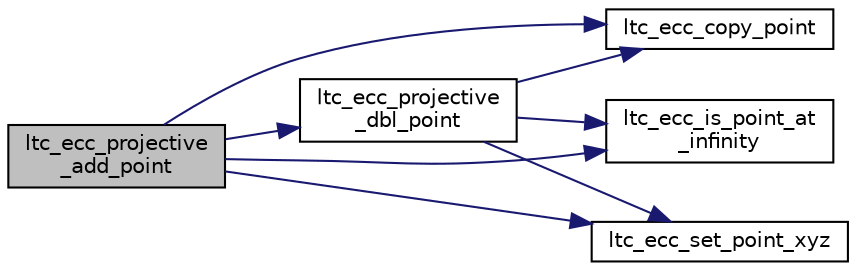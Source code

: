 digraph "ltc_ecc_projective_add_point"
{
 // LATEX_PDF_SIZE
  edge [fontname="Helvetica",fontsize="10",labelfontname="Helvetica",labelfontsize="10"];
  node [fontname="Helvetica",fontsize="10",shape=record];
  rankdir="LR";
  Node793 [label="ltc_ecc_projective\l_add_point",height=0.2,width=0.4,color="black", fillcolor="grey75", style="filled", fontcolor="black",tooltip="Add two ECC points."];
  Node793 -> Node794 [color="midnightblue",fontsize="10",style="solid",fontname="Helvetica"];
  Node794 [label="ltc_ecc_copy_point",height=0.2,width=0.4,color="black", fillcolor="white", style="filled",URL="$tomcrypt__private_8h.html#a4b36b54e30a0a87aff57a936b386df7f",tooltip=" "];
  Node793 -> Node795 [color="midnightblue",fontsize="10",style="solid",fontname="Helvetica"];
  Node795 [label="ltc_ecc_is_point_at\l_infinity",height=0.2,width=0.4,color="black", fillcolor="white", style="filled",URL="$tomcrypt__private_8h.html#a54a2d7d30af25ef341a8aca09269177d",tooltip=" "];
  Node793 -> Node796 [color="midnightblue",fontsize="10",style="solid",fontname="Helvetica"];
  Node796 [label="ltc_ecc_projective\l_dbl_point",height=0.2,width=0.4,color="black", fillcolor="white", style="filled",URL="$tomcrypt__private_8h.html#af9bdd0d8d602ef3b300b11d19d7bc33a",tooltip="Double an ECC point."];
  Node796 -> Node794 [color="midnightblue",fontsize="10",style="solid",fontname="Helvetica"];
  Node796 -> Node795 [color="midnightblue",fontsize="10",style="solid",fontname="Helvetica"];
  Node796 -> Node797 [color="midnightblue",fontsize="10",style="solid",fontname="Helvetica"];
  Node797 [label="ltc_ecc_set_point_xyz",height=0.2,width=0.4,color="black", fillcolor="white", style="filled",URL="$tomcrypt__private_8h.html#adc0366a4a0c272b7594bcea0d8fe7ccb",tooltip=" "];
  Node793 -> Node797 [color="midnightblue",fontsize="10",style="solid",fontname="Helvetica"];
}
